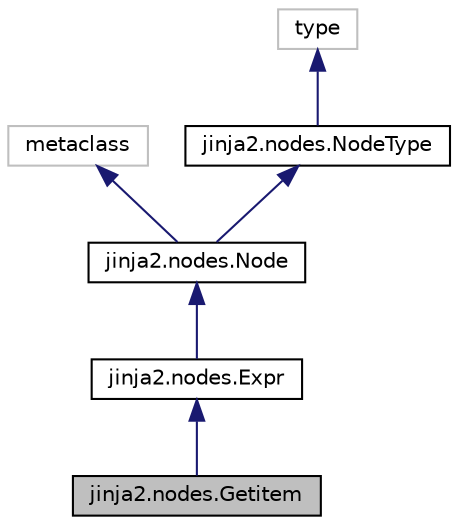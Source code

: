 digraph "jinja2.nodes.Getitem"
{
 // LATEX_PDF_SIZE
  edge [fontname="Helvetica",fontsize="10",labelfontname="Helvetica",labelfontsize="10"];
  node [fontname="Helvetica",fontsize="10",shape=record];
  Node1 [label="jinja2.nodes.Getitem",height=0.2,width=0.4,color="black", fillcolor="grey75", style="filled", fontcolor="black",tooltip=" "];
  Node2 -> Node1 [dir="back",color="midnightblue",fontsize="10",style="solid"];
  Node2 [label="jinja2.nodes.Expr",height=0.2,width=0.4,color="black", fillcolor="white", style="filled",URL="$classjinja2_1_1nodes_1_1Expr.html",tooltip=" "];
  Node3 -> Node2 [dir="back",color="midnightblue",fontsize="10",style="solid"];
  Node3 [label="jinja2.nodes.Node",height=0.2,width=0.4,color="black", fillcolor="white", style="filled",URL="$classjinja2_1_1nodes_1_1Node.html",tooltip=" "];
  Node4 -> Node3 [dir="back",color="midnightblue",fontsize="10",style="solid"];
  Node4 [label="metaclass",height=0.2,width=0.4,color="grey75", fillcolor="white", style="filled",tooltip=" "];
  Node5 -> Node3 [dir="back",color="midnightblue",fontsize="10",style="solid"];
  Node5 [label="jinja2.nodes.NodeType",height=0.2,width=0.4,color="black", fillcolor="white", style="filled",URL="$classjinja2_1_1nodes_1_1NodeType.html",tooltip=" "];
  Node6 -> Node5 [dir="back",color="midnightblue",fontsize="10",style="solid"];
  Node6 [label="type",height=0.2,width=0.4,color="grey75", fillcolor="white", style="filled",tooltip=" "];
}

